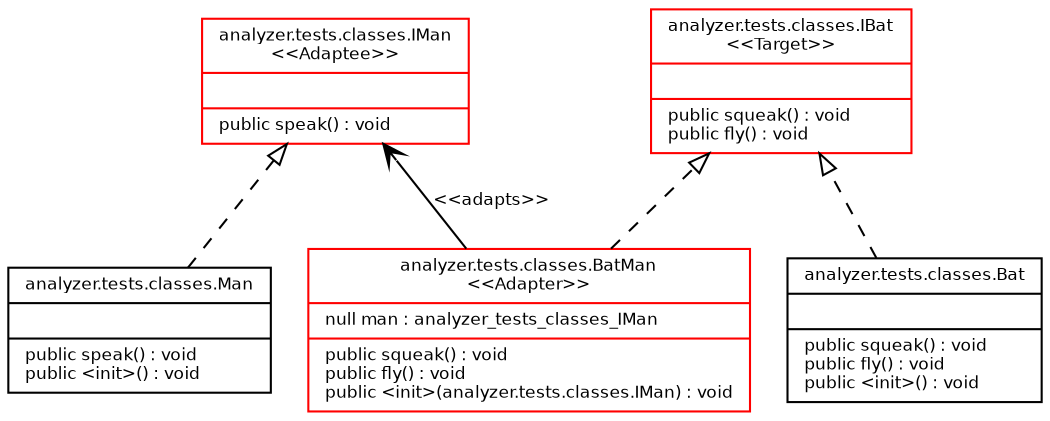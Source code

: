 digraph G {
rankdir=BT;

node [
fontname = "Bitstream Vera Sans"
fontsize = 8
shape = "record"
]
edge [
fontname = "Bitstream Vera Sans"
fontsize = 8
]
analyzer_tests_classes_Man [
	label = "{analyzer.tests.classes.Man||public speak() : void\lpublic \<init\>() : void\l}"
]
analyzer_tests_classes_IBat [
	label = "{analyzer.tests.classes.IBat\n\<\<Target\>\>||public squeak() : void\lpublic fly() : void\l}"
, color="#ff0000"]
analyzer_tests_classes_IMan [
	label = "{analyzer.tests.classes.IMan\n\<\<Adaptee\>\>||public speak() : void\l}"
, color="#ff0000"]
analyzer_tests_classes_BatMan [
	label = "{analyzer.tests.classes.BatMan\n\<\<Adapter\>\>|null man : analyzer_tests_classes_IMan\l|public squeak() : void\lpublic fly() : void\lpublic \<init\>(analyzer.tests.classes.IMan) : void\l}"
, color="#ff0000"]
analyzer_tests_classes_Bat [
	label = "{analyzer.tests.classes.Bat||public squeak() : void\lpublic fly() : void\lpublic \<init\>() : void\l}"
]
analyzer_tests_classes_Bat -> analyzer_tests_classes_IBat [
	arrowhead = "empty"
	style = "dashed"
]

analyzer_tests_classes_Man -> analyzer_tests_classes_IMan [
	arrowhead = "empty"
	style = "dashed"
]

analyzer_tests_classes_BatMan -> analyzer_tests_classes_IMan [
	arrowhead = "vee"
	style = "solid"
	label = "\<\<adapts\>\>"
]

analyzer_tests_classes_BatMan -> analyzer_tests_classes_IBat [
	arrowhead = "empty"
	style = "dashed"
]

}

